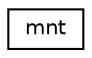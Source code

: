 digraph "Graphical Class Hierarchy"
{
  edge [fontname="Helvetica",fontsize="10",labelfontname="Helvetica",labelfontsize="10"];
  node [fontname="Helvetica",fontsize="10",shape=record];
  rankdir="LR";
  Node1 [label="mnt",height=0.2,width=0.4,color="black", fillcolor="white", style="filled",URL="$classmnt.html",tooltip="Deals with the DEM & the isohypses. "];
}
